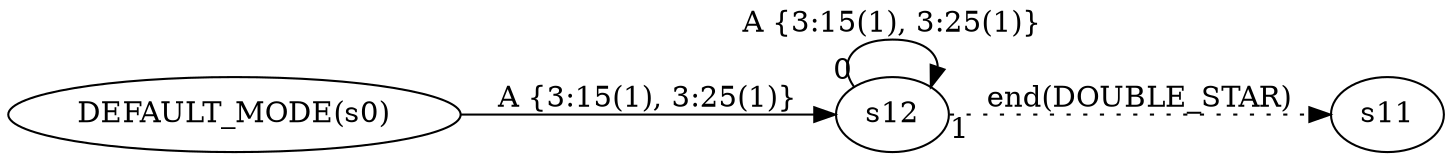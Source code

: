 digraph ATN {
  rankdir=LR;

  "DEFAULT_MODE(s0)" -> s12 [label="A {3:15(1), 3:25(1)}"]
  s12 -> s12 [label="A {3:15(1), 3:25(1)}" taillabel=0]
  s12 -> s11 [label="end(DOUBLE_STAR)" taillabel=1 style=dotted]
}